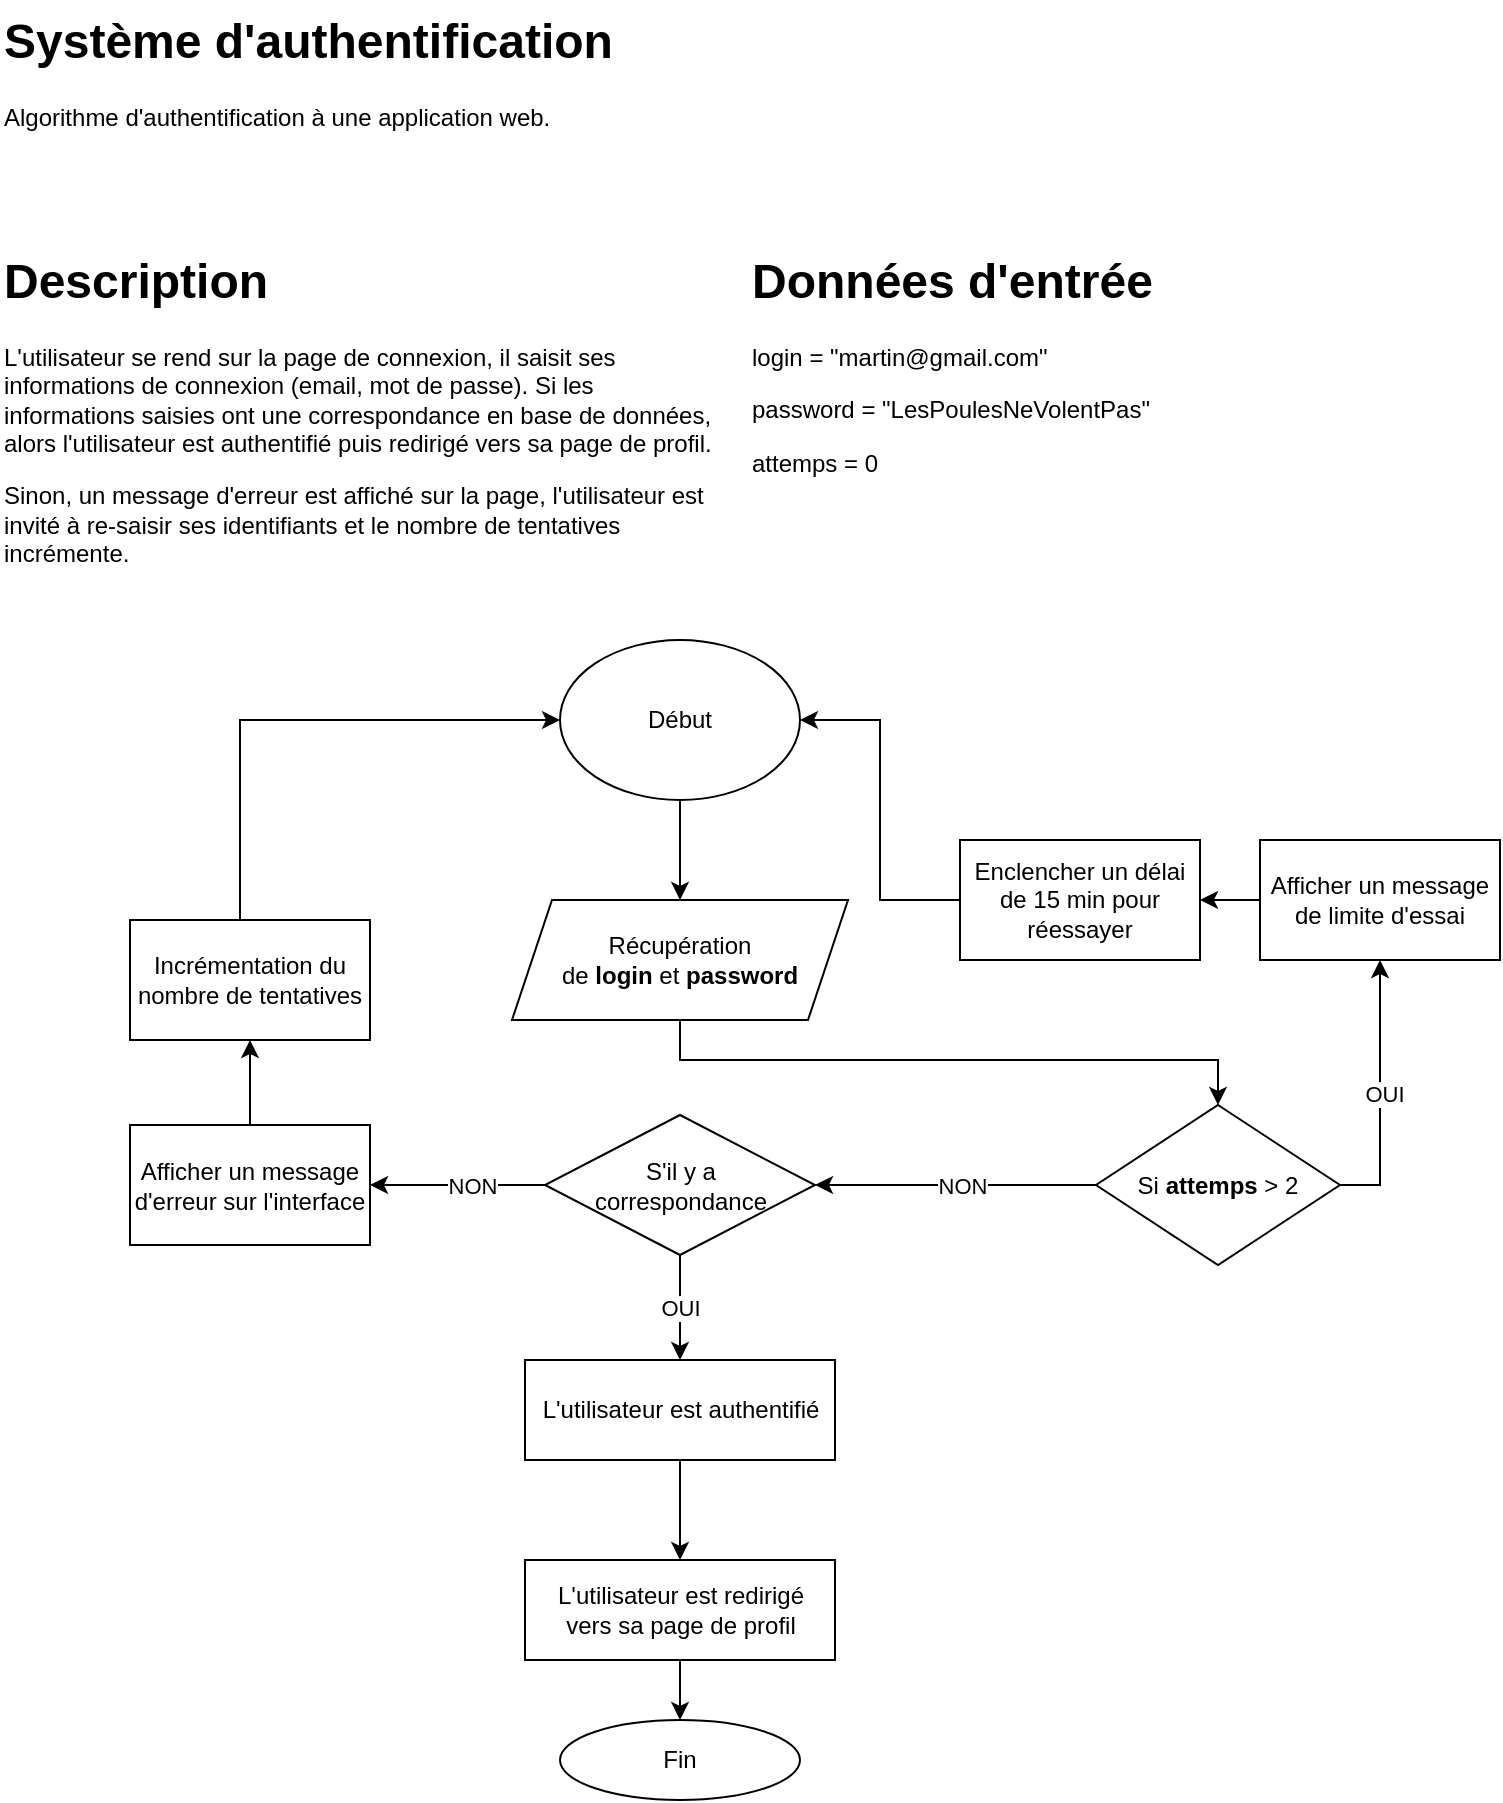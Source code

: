 <mxfile version="24.3.1" type="google">
  <diagram name="Page-1" id="HRb_BwN4hRwb76MAPD-i">
    <mxGraphModel grid="1" page="1" gridSize="10" guides="1" tooltips="1" connect="1" arrows="1" fold="1" pageScale="1" pageWidth="827" pageHeight="1169" math="0" shadow="0">
      <root>
        <mxCell id="0" />
        <mxCell id="1" parent="0" />
        <mxCell id="DtwQARBTIAGkUV5gzUFV-1" value="&lt;h1 style=&quot;margin-top: 0px;&quot;&gt;Système d&#39;authentification&lt;/h1&gt;&lt;p&gt;Algorithme d&#39;authentification à une application web.&lt;/p&gt;" style="text;html=1;whiteSpace=wrap;overflow=hidden;rounded=0;" vertex="1" parent="1">
          <mxGeometry x="40" y="40" width="360" height="80" as="geometry" />
        </mxCell>
        <mxCell id="DtwQARBTIAGkUV5gzUFV-3" value="&lt;h1 style=&quot;margin-top: 0px;&quot;&gt;Données d&#39;entrée&lt;/h1&gt;&lt;p&gt;login = &quot;martin@gmail.com&quot;&lt;/p&gt;&lt;p&gt;password = &quot;LesPoulesNeVolentPas&quot;&lt;/p&gt;&lt;p&gt;attemps = 0&lt;/p&gt;" style="text;html=1;whiteSpace=wrap;overflow=hidden;rounded=0;" vertex="1" parent="1">
          <mxGeometry x="414" y="160" width="360" height="170" as="geometry" />
        </mxCell>
        <mxCell id="DtwQARBTIAGkUV5gzUFV-5" value="&lt;h1 style=&quot;margin-top: 0px;&quot;&gt;Description&lt;/h1&gt;&lt;p&gt;L&#39;utilisateur se rend sur la page de connexion, il saisit ses informations de connexion (email, mot de passe). Si les informations saisies ont une correspondance en base de données, alors l&#39;utilisateur est authentifié puis redirigé vers sa page de profil.&lt;/p&gt;&lt;p&gt;Sinon, un message d&#39;erreur est affiché sur la page, l&#39;utilisateur est invité à re-saisir ses identifiants et le nombre de tentatives incrémente.&lt;/p&gt;" style="text;html=1;whiteSpace=wrap;overflow=hidden;rounded=0;" vertex="1" parent="1">
          <mxGeometry x="40" y="160" width="360" height="170" as="geometry" />
        </mxCell>
        <mxCell id="DtwQARBTIAGkUV5gzUFV-8" value="" style="edgeStyle=orthogonalEdgeStyle;rounded=0;orthogonalLoop=1;jettySize=auto;html=1;" edge="1" parent="1" source="DtwQARBTIAGkUV5gzUFV-6" target="DtwQARBTIAGkUV5gzUFV-7">
          <mxGeometry relative="1" as="geometry" />
        </mxCell>
        <mxCell id="DtwQARBTIAGkUV5gzUFV-6" value="Début" style="ellipse;whiteSpace=wrap;html=1;" vertex="1" parent="1">
          <mxGeometry x="320" y="360" width="120" height="80" as="geometry" />
        </mxCell>
        <mxCell id="DtwQARBTIAGkUV5gzUFV-27" value="" style="edgeStyle=orthogonalEdgeStyle;rounded=0;orthogonalLoop=1;jettySize=auto;html=1;" edge="1" parent="1" source="DtwQARBTIAGkUV5gzUFV-7" target="DtwQARBTIAGkUV5gzUFV-26">
          <mxGeometry relative="1" as="geometry">
            <Array as="points">
              <mxPoint x="380" y="570" />
              <mxPoint x="649" y="570" />
            </Array>
          </mxGeometry>
        </mxCell>
        <mxCell id="DtwQARBTIAGkUV5gzUFV-7" value="Récupération&lt;div&gt;de &lt;b&gt;login&lt;/b&gt; et &lt;b&gt;password&lt;/b&gt;&lt;/div&gt;" style="shape=parallelogram;perimeter=parallelogramPerimeter;whiteSpace=wrap;html=1;fixedSize=1;" vertex="1" parent="1">
          <mxGeometry x="296" y="490" width="168" height="60" as="geometry" />
        </mxCell>
        <mxCell id="DtwQARBTIAGkUV5gzUFV-14" value="OUI" style="edgeStyle=orthogonalEdgeStyle;rounded=0;orthogonalLoop=1;jettySize=auto;html=1;" edge="1" parent="1" source="DtwQARBTIAGkUV5gzUFV-11" target="DtwQARBTIAGkUV5gzUFV-13">
          <mxGeometry x="0.011" relative="1" as="geometry">
            <mxPoint as="offset" />
          </mxGeometry>
        </mxCell>
        <mxCell id="DtwQARBTIAGkUV5gzUFV-20" value="" style="edgeStyle=orthogonalEdgeStyle;rounded=0;orthogonalLoop=1;jettySize=auto;html=1;" edge="1" parent="1" source="DtwQARBTIAGkUV5gzUFV-11" target="DtwQARBTIAGkUV5gzUFV-19">
          <mxGeometry relative="1" as="geometry" />
        </mxCell>
        <mxCell id="DtwQARBTIAGkUV5gzUFV-21" value="NON" style="edgeLabel;html=1;align=center;verticalAlign=middle;resizable=0;points=[];" connectable="0" vertex="1" parent="DtwQARBTIAGkUV5gzUFV-20">
          <mxGeometry x="-0.163" relative="1" as="geometry">
            <mxPoint as="offset" />
          </mxGeometry>
        </mxCell>
        <mxCell id="DtwQARBTIAGkUV5gzUFV-11" value="S&#39;il y a&lt;div&gt;correspondance&lt;/div&gt;" style="rhombus;whiteSpace=wrap;html=1;" vertex="1" parent="1">
          <mxGeometry x="312.5" y="597.5" width="135" height="70" as="geometry" />
        </mxCell>
        <mxCell id="DtwQARBTIAGkUV5gzUFV-16" style="edgeStyle=orthogonalEdgeStyle;rounded=0;orthogonalLoop=1;jettySize=auto;html=1;entryX=0.5;entryY=0;entryDx=0;entryDy=0;" edge="1" parent="1" source="DtwQARBTIAGkUV5gzUFV-13" target="DtwQARBTIAGkUV5gzUFV-15">
          <mxGeometry relative="1" as="geometry" />
        </mxCell>
        <mxCell id="DtwQARBTIAGkUV5gzUFV-13" value="L&#39;utilisateur est authentifié" style="whiteSpace=wrap;html=1;" vertex="1" parent="1">
          <mxGeometry x="302.5" y="720" width="155" height="50" as="geometry" />
        </mxCell>
        <mxCell id="DtwQARBTIAGkUV5gzUFV-18" style="edgeStyle=orthogonalEdgeStyle;rounded=0;orthogonalLoop=1;jettySize=auto;html=1;entryX=0.5;entryY=0;entryDx=0;entryDy=0;" edge="1" parent="1" source="DtwQARBTIAGkUV5gzUFV-15" target="DtwQARBTIAGkUV5gzUFV-17">
          <mxGeometry relative="1" as="geometry" />
        </mxCell>
        <mxCell id="DtwQARBTIAGkUV5gzUFV-15" value="L&#39;utilisateur est redirigé&lt;div&gt;vers sa page de profil&lt;/div&gt;" style="whiteSpace=wrap;html=1;" vertex="1" parent="1">
          <mxGeometry x="302.5" y="820" width="155" height="50" as="geometry" />
        </mxCell>
        <mxCell id="DtwQARBTIAGkUV5gzUFV-17" value="Fin" style="ellipse;whiteSpace=wrap;html=1;" vertex="1" parent="1">
          <mxGeometry x="320" y="900" width="120" height="40" as="geometry" />
        </mxCell>
        <mxCell id="DtwQARBTIAGkUV5gzUFV-23" value="" style="edgeStyle=orthogonalEdgeStyle;rounded=0;orthogonalLoop=1;jettySize=auto;html=1;" edge="1" parent="1" source="DtwQARBTIAGkUV5gzUFV-19" target="DtwQARBTIAGkUV5gzUFV-22">
          <mxGeometry relative="1" as="geometry" />
        </mxCell>
        <mxCell id="DtwQARBTIAGkUV5gzUFV-19" value="Afficher un message&lt;div&gt;d&#39;erreur sur l&#39;interface&lt;/div&gt;" style="whiteSpace=wrap;html=1;" vertex="1" parent="1">
          <mxGeometry x="105" y="602.5" width="120" height="60" as="geometry" />
        </mxCell>
        <mxCell id="DtwQARBTIAGkUV5gzUFV-24" style="edgeStyle=orthogonalEdgeStyle;rounded=0;orthogonalLoop=1;jettySize=auto;html=1;entryX=0;entryY=0.5;entryDx=0;entryDy=0;" edge="1" parent="1" source="DtwQARBTIAGkUV5gzUFV-22" target="DtwQARBTIAGkUV5gzUFV-6">
          <mxGeometry relative="1" as="geometry">
            <Array as="points">
              <mxPoint x="160" y="400" />
            </Array>
          </mxGeometry>
        </mxCell>
        <mxCell id="DtwQARBTIAGkUV5gzUFV-22" value="Incrémentation du nombre de tentatives" style="whiteSpace=wrap;html=1;" vertex="1" parent="1">
          <mxGeometry x="105" y="500" width="120" height="60" as="geometry" />
        </mxCell>
        <mxCell id="DtwQARBTIAGkUV5gzUFV-29" style="edgeStyle=orthogonalEdgeStyle;rounded=0;orthogonalLoop=1;jettySize=auto;html=1;entryX=1;entryY=0.5;entryDx=0;entryDy=0;" edge="1" parent="1" source="DtwQARBTIAGkUV5gzUFV-26" target="DtwQARBTIAGkUV5gzUFV-11">
          <mxGeometry relative="1" as="geometry" />
        </mxCell>
        <mxCell id="DtwQARBTIAGkUV5gzUFV-30" value="NON" style="edgeLabel;html=1;align=center;verticalAlign=middle;resizable=0;points=[];" connectable="0" vertex="1" parent="DtwQARBTIAGkUV5gzUFV-29">
          <mxGeometry x="-0.064" relative="1" as="geometry">
            <mxPoint x="-1" as="offset" />
          </mxGeometry>
        </mxCell>
        <mxCell id="DtwQARBTIAGkUV5gzUFV-33" value="" style="edgeStyle=orthogonalEdgeStyle;rounded=0;orthogonalLoop=1;jettySize=auto;html=1;" edge="1" parent="1" source="DtwQARBTIAGkUV5gzUFV-26" target="DtwQARBTIAGkUV5gzUFV-32">
          <mxGeometry relative="1" as="geometry">
            <Array as="points">
              <mxPoint x="730" y="632" />
            </Array>
          </mxGeometry>
        </mxCell>
        <mxCell id="DtwQARBTIAGkUV5gzUFV-37" value="OUI" style="edgeLabel;html=1;align=center;verticalAlign=middle;resizable=0;points=[];" connectable="0" vertex="1" parent="DtwQARBTIAGkUV5gzUFV-33">
          <mxGeometry x="-0.003" y="-2" relative="1" as="geometry">
            <mxPoint as="offset" />
          </mxGeometry>
        </mxCell>
        <mxCell id="DtwQARBTIAGkUV5gzUFV-26" value="Si &lt;b&gt;attemps&lt;/b&gt;&amp;nbsp;&amp;gt; 2" style="rhombus;whiteSpace=wrap;html=1;" vertex="1" parent="1">
          <mxGeometry x="588" y="592.5" width="122" height="80" as="geometry" />
        </mxCell>
        <mxCell id="DtwQARBTIAGkUV5gzUFV-35" value="" style="edgeStyle=orthogonalEdgeStyle;rounded=0;orthogonalLoop=1;jettySize=auto;html=1;" edge="1" parent="1" source="DtwQARBTIAGkUV5gzUFV-32" target="DtwQARBTIAGkUV5gzUFV-34">
          <mxGeometry relative="1" as="geometry" />
        </mxCell>
        <mxCell id="DtwQARBTIAGkUV5gzUFV-32" value="Afficher un message&lt;div&gt;de limite d&#39;essai&lt;/div&gt;" style="whiteSpace=wrap;html=1;" vertex="1" parent="1">
          <mxGeometry x="670" y="460" width="120" height="60" as="geometry" />
        </mxCell>
        <mxCell id="DtwQARBTIAGkUV5gzUFV-36" style="edgeStyle=orthogonalEdgeStyle;rounded=0;orthogonalLoop=1;jettySize=auto;html=1;entryX=1;entryY=0.5;entryDx=0;entryDy=0;" edge="1" parent="1" source="DtwQARBTIAGkUV5gzUFV-34" target="DtwQARBTIAGkUV5gzUFV-6">
          <mxGeometry relative="1" as="geometry">
            <mxPoint x="580" y="430" as="targetPoint" />
          </mxGeometry>
        </mxCell>
        <mxCell id="DtwQARBTIAGkUV5gzUFV-34" value="Enclencher un délai de 15 min pour réessayer" style="whiteSpace=wrap;html=1;" vertex="1" parent="1">
          <mxGeometry x="520" y="460" width="120" height="60" as="geometry" />
        </mxCell>
      </root>
    </mxGraphModel>
  </diagram>
</mxfile>
